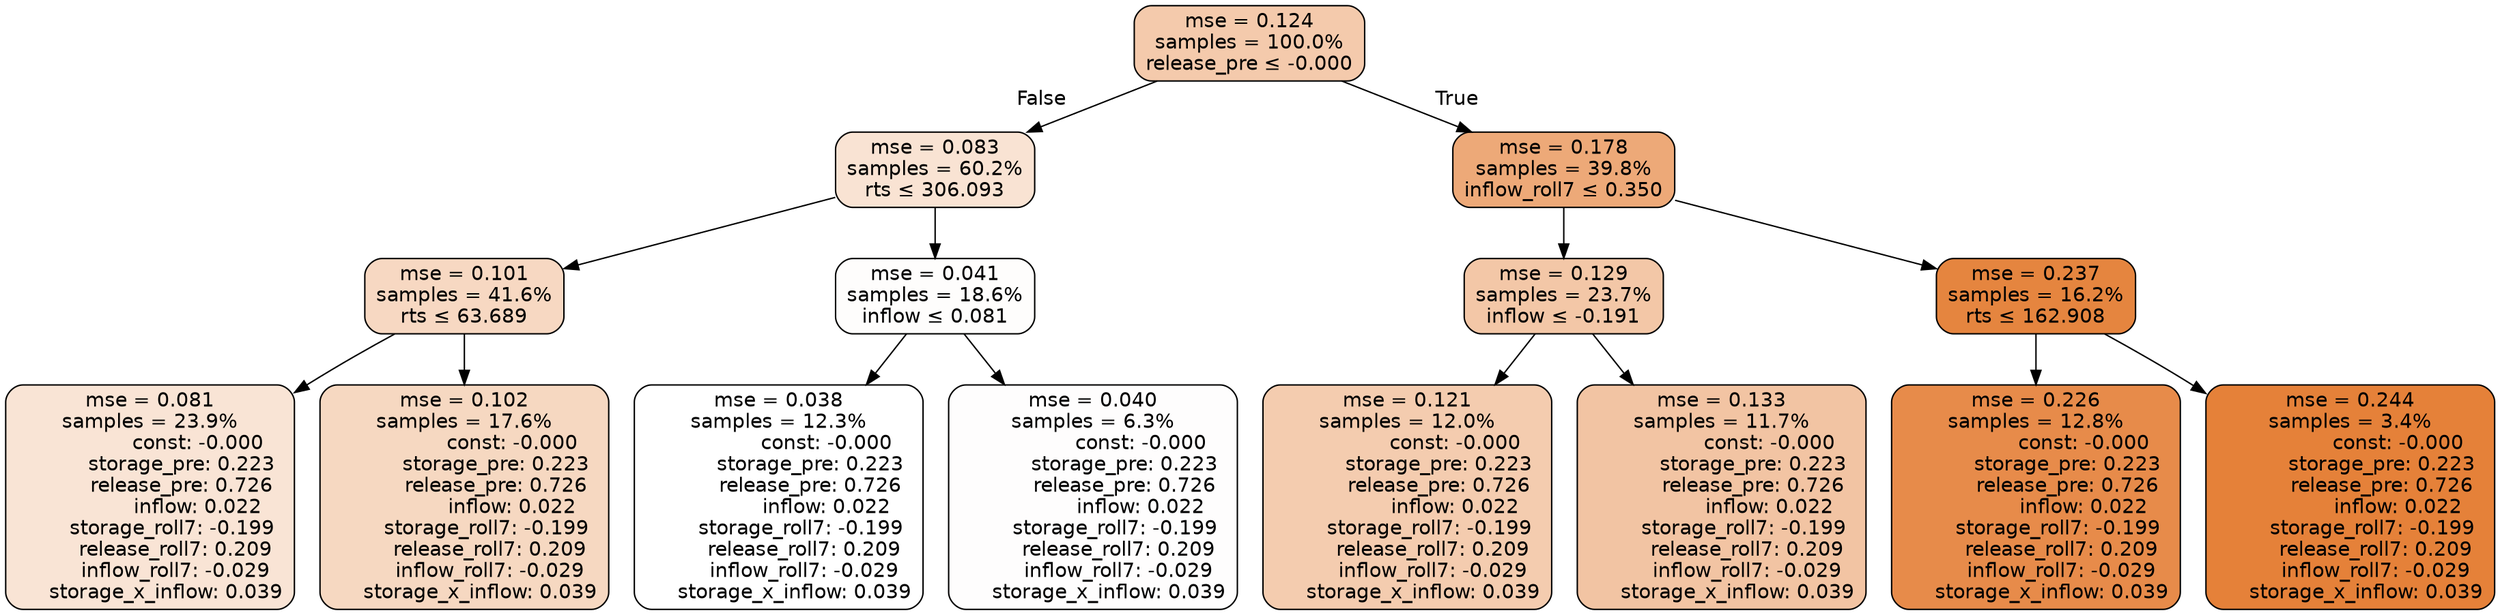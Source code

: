 digraph tree {
node [shape=rectangle, style="filled, rounded", color="black", fontname=helvetica] ;
edge [fontname=helvetica] ;
	"0" [label="mse = 0.124
samples = 100.0%
release_pre &le; -0.000", fillcolor="#f4caac"]
	"1" [label="mse = 0.083
samples = 60.2%
rts &le; 306.093", fillcolor="#f9e3d3"]
	"2" [label="mse = 0.101
samples = 41.6%
rts &le; 63.689", fillcolor="#f7d8c2"]
	"3" [label="mse = 0.081
samples = 23.9%
               const: -0.000
          storage_pre: 0.223
          release_pre: 0.726
               inflow: 0.022
       storage_roll7: -0.199
        release_roll7: 0.209
        inflow_roll7: -0.029
     storage_x_inflow: 0.039", fillcolor="#f9e4d5"]
	"4" [label="mse = 0.102
samples = 17.6%
               const: -0.000
          storage_pre: 0.223
          release_pre: 0.726
               inflow: 0.022
       storage_roll7: -0.199
        release_roll7: 0.209
        inflow_roll7: -0.029
     storage_x_inflow: 0.039", fillcolor="#f6d8c1"]
	"5" [label="mse = 0.041
samples = 18.6%
inflow &le; 0.081", fillcolor="#fefdfc"]
	"6" [label="mse = 0.038
samples = 12.3%
               const: -0.000
          storage_pre: 0.223
          release_pre: 0.726
               inflow: 0.022
       storage_roll7: -0.199
        release_roll7: 0.209
        inflow_roll7: -0.029
     storage_x_inflow: 0.039", fillcolor="#ffffff"]
	"7" [label="mse = 0.040
samples = 6.3%
               const: -0.000
          storage_pre: 0.223
          release_pre: 0.726
               inflow: 0.022
       storage_roll7: -0.199
        release_roll7: 0.209
        inflow_roll7: -0.029
     storage_x_inflow: 0.039", fillcolor="#fefdfd"]
	"8" [label="mse = 0.178
samples = 39.8%
inflow_roll7 &le; 0.350", fillcolor="#eda978"]
	"9" [label="mse = 0.129
samples = 23.7%
inflow &le; -0.191", fillcolor="#f3c7a7"]
	"10" [label="mse = 0.121
samples = 12.0%
               const: -0.000
          storage_pre: 0.223
          release_pre: 0.726
               inflow: 0.022
       storage_roll7: -0.199
        release_roll7: 0.209
        inflow_roll7: -0.029
     storage_x_inflow: 0.039", fillcolor="#f4ccaf"]
	"11" [label="mse = 0.133
samples = 11.7%
               const: -0.000
          storage_pre: 0.223
          release_pre: 0.726
               inflow: 0.022
       storage_roll7: -0.199
        release_roll7: 0.209
        inflow_roll7: -0.029
     storage_x_inflow: 0.039", fillcolor="#f2c4a3"]
	"12" [label="mse = 0.237
samples = 16.2%
rts &le; 162.908", fillcolor="#e5853f"]
	"13" [label="mse = 0.226
samples = 12.8%
               const: -0.000
          storage_pre: 0.223
          release_pre: 0.726
               inflow: 0.022
       storage_roll7: -0.199
        release_roll7: 0.209
        inflow_roll7: -0.029
     storage_x_inflow: 0.039", fillcolor="#e78b4a"]
	"14" [label="mse = 0.244
samples = 3.4%
               const: -0.000
          storage_pre: 0.223
          release_pre: 0.726
               inflow: 0.022
       storage_roll7: -0.199
        release_roll7: 0.209
        inflow_roll7: -0.029
     storage_x_inflow: 0.039", fillcolor="#e58139"]

	"0" -> "1" [labeldistance=2.5, labelangle=45, headlabel="False"]
	"1" -> "2"
	"2" -> "3"
	"2" -> "4"
	"1" -> "5"
	"5" -> "6"
	"5" -> "7"
	"0" -> "8" [labeldistance=2.5, labelangle=-45, headlabel="True"]
	"8" -> "9"
	"9" -> "10"
	"9" -> "11"
	"8" -> "12"
	"12" -> "13"
	"12" -> "14"
}
